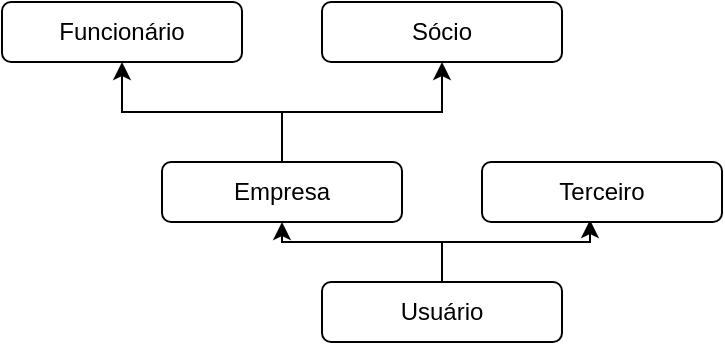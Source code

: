 <mxfile version="20.8.13" type="github"><diagram name="Página-1" id="kO_CLAM9GB-mZyqC8a3d"><mxGraphModel dx="1434" dy="754" grid="1" gridSize="10" guides="1" tooltips="1" connect="1" arrows="1" fold="1" page="1" pageScale="1" pageWidth="827" pageHeight="1169" math="0" shadow="0"><root><mxCell id="0"/><mxCell id="1" parent="0"/><mxCell id="2SSA2TN0ewrVfmOawrAP-3" style="edgeStyle=orthogonalEdgeStyle;rounded=0;orthogonalLoop=1;jettySize=auto;html=1;" edge="1" parent="1" source="3FHG_0MVGl3X_SSBo1SS-3" target="2SSA2TN0ewrVfmOawrAP-1"><mxGeometry relative="1" as="geometry"/></mxCell><mxCell id="2SSA2TN0ewrVfmOawrAP-4" style="edgeStyle=orthogonalEdgeStyle;rounded=0;orthogonalLoop=1;jettySize=auto;html=1;entryX=0.45;entryY=0.967;entryDx=0;entryDy=0;entryPerimeter=0;" edge="1" parent="1" source="3FHG_0MVGl3X_SSBo1SS-3" target="2SSA2TN0ewrVfmOawrAP-2"><mxGeometry relative="1" as="geometry"/></mxCell><mxCell id="3FHG_0MVGl3X_SSBo1SS-3" value="Usuário" style="rounded=1;whiteSpace=wrap;html=1;" parent="1" vertex="1"><mxGeometry x="280" y="510" width="120" height="30" as="geometry"/></mxCell><mxCell id="2SSA2TN0ewrVfmOawrAP-7" style="edgeStyle=orthogonalEdgeStyle;rounded=0;orthogonalLoop=1;jettySize=auto;html=1;" edge="1" parent="1" source="2SSA2TN0ewrVfmOawrAP-1" target="2SSA2TN0ewrVfmOawrAP-5"><mxGeometry relative="1" as="geometry"/></mxCell><mxCell id="2SSA2TN0ewrVfmOawrAP-8" style="edgeStyle=orthogonalEdgeStyle;rounded=0;orthogonalLoop=1;jettySize=auto;html=1;entryX=0.5;entryY=1;entryDx=0;entryDy=0;" edge="1" parent="1" source="2SSA2TN0ewrVfmOawrAP-1" target="2SSA2TN0ewrVfmOawrAP-6"><mxGeometry relative="1" as="geometry"/></mxCell><mxCell id="2SSA2TN0ewrVfmOawrAP-1" value="Empresa" style="rounded=1;whiteSpace=wrap;html=1;" vertex="1" parent="1"><mxGeometry x="200" y="450" width="120" height="30" as="geometry"/></mxCell><mxCell id="2SSA2TN0ewrVfmOawrAP-2" value="Terceiro" style="rounded=1;whiteSpace=wrap;html=1;" vertex="1" parent="1"><mxGeometry x="360" y="450" width="120" height="30" as="geometry"/></mxCell><mxCell id="2SSA2TN0ewrVfmOawrAP-5" value="Funcionário" style="rounded=1;whiteSpace=wrap;html=1;" vertex="1" parent="1"><mxGeometry x="120" y="370" width="120" height="30" as="geometry"/></mxCell><mxCell id="2SSA2TN0ewrVfmOawrAP-6" value="Sócio" style="rounded=1;whiteSpace=wrap;html=1;" vertex="1" parent="1"><mxGeometry x="280" y="370" width="120" height="30" as="geometry"/></mxCell></root></mxGraphModel></diagram></mxfile>